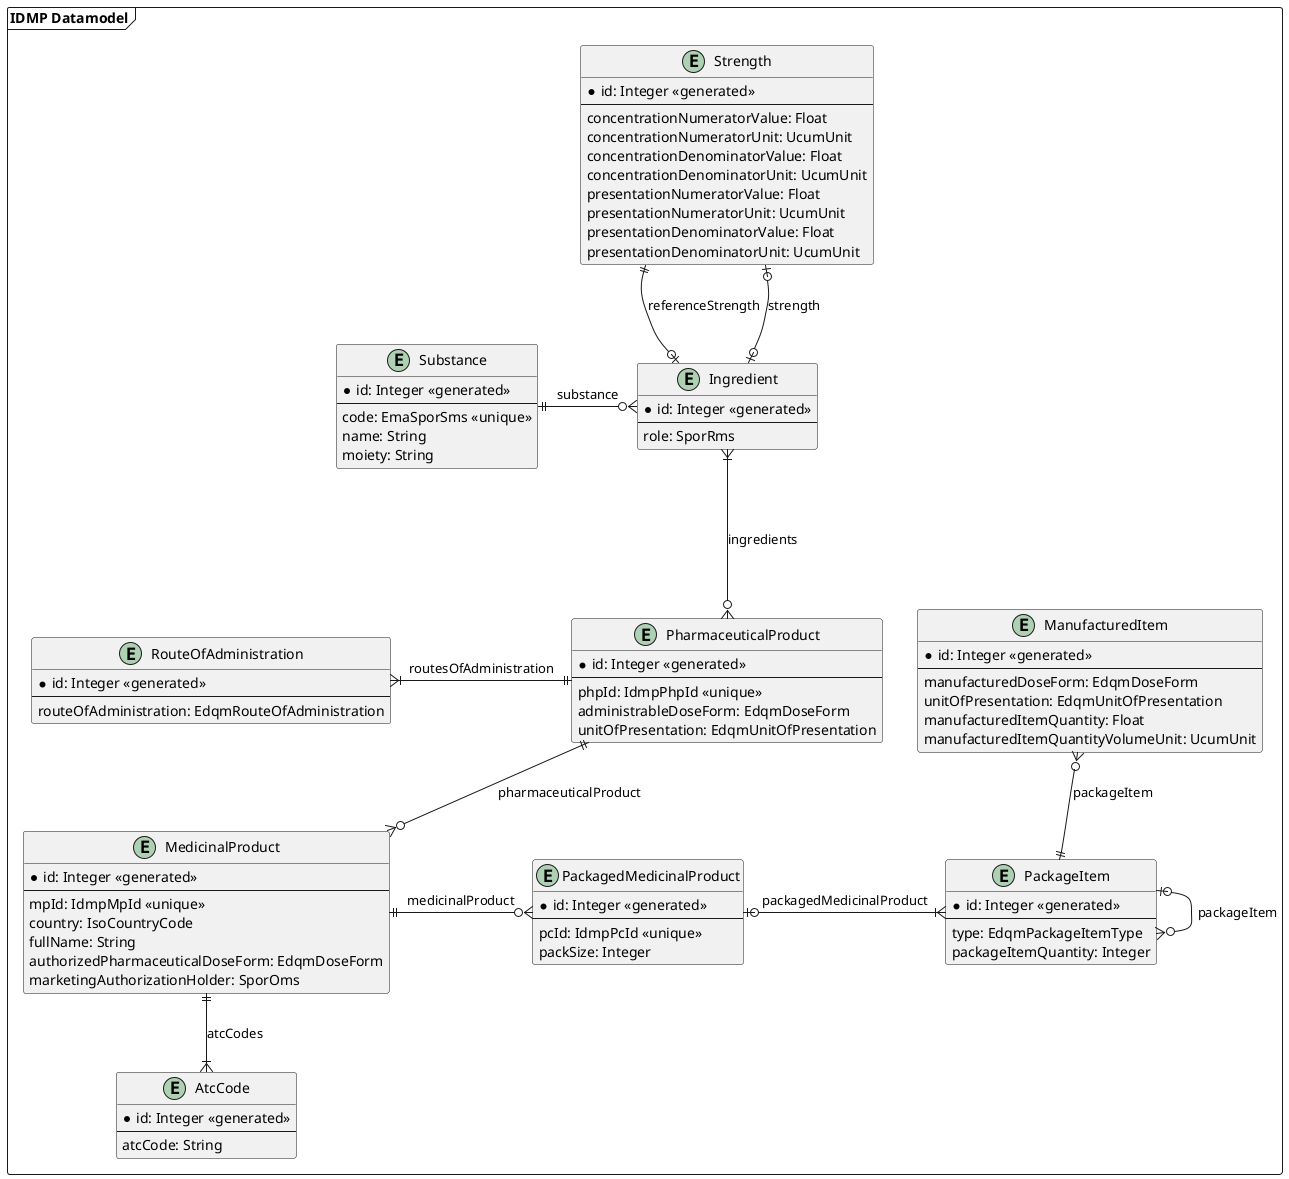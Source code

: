 @startuml
'https://plantuml.com/class-diagram

package "IDMP Datamodel" as idmpDatamodel <<frame>> {
    entity Strength {
        * id: Integer <<generated>>
        --
        concentrationNumeratorValue: Float
        concentrationNumeratorUnit: UcumUnit
        concentrationDenominatorValue: Float
        concentrationDenominatorUnit: UcumUnit
        presentationNumeratorValue: Float
        presentationNumeratorUnit: UcumUnit
        presentationDenominatorValue: Float
        presentationDenominatorUnit: UcumUnit
    }

    together {
        entity Substance {
            * id: Integer <<generated>>
            --
            code: EmaSporSms <<unique>>
            name: String
            moiety: String
        }

        entity Ingredient {
            * id: Integer <<generated>>
            --
            role: SporRms
        }

        Substance ||-r-o{ Ingredient : "substance"
    }

    together {
        entity RouteOfAdministration {
            * id: Integer <<generated>>
            --
            routeOfAdministration: EdqmRouteOfAdministration
        }

        entity PharmaceuticalProduct {
            * id: Integer <<generated>>
            --
            phpId: IdmpPhpId <<unique>>
            administrableDoseForm: EdqmDoseForm
            unitOfPresentation: EdqmUnitOfPresentation
        }
    }

    entity MedicinalProduct {
        * id: Integer <<generated>>
        --
        mpId: IdmpMpId <<unique>>
        country: IsoCountryCode
        fullName: String
        authorizedPharmaceuticalDoseForm: EdqmDoseForm
        marketingAuthorizationHolder: SporOms
    }

    entity AtcCode {
        * id: Integer <<generated>>
        --
        atcCode: String
    }

    entity PackagedMedicinalProduct {
        * id: Integer <<generated>>
        --
        pcId: IdmpPcId <<unique>>
        packSize: Integer
    }

    entity PackageItem {
        * id: Integer <<generated>>
        --
        type: EdqmPackageItemType
        packageItemQuantity: Integer
    }

    entity ManufacturedItem {
        * id: Integer <<generated>>
        --
        manufacturedDoseForm: EdqmDoseForm
        unitOfPresentation: EdqmUnitOfPresentation
        manufacturedItemQuantity: Float
        manufacturedItemQuantityVolumeUnit: UcumUnit
    }

    MedicinalProduct ||--|{ AtcCode : "atcCodes"

    Strength ||--o| Ingredient : "referenceStrength"
    Strength |o--o| Ingredient : "strength"

    Ingredient }|---o{ PharmaceuticalProduct : "ingredients"

    RouteOfAdministration }|-r-|| PharmaceuticalProduct : "routesOfAdministration"
    PharmaceuticalProduct ||--o{ MedicinalProduct : "pharmaceuticalProduct"
    MedicinalProduct ||-o{ PackagedMedicinalProduct : "medicinalProduct"
    PackagedMedicinalProduct |o-|{ PackageItem : "packagedMedicinalProduct"
    PackageItem |o-o{ PackageItem : "packageItem"
    ManufacturedItem }o--|| PackageItem : "packageItem"
}

@enduml